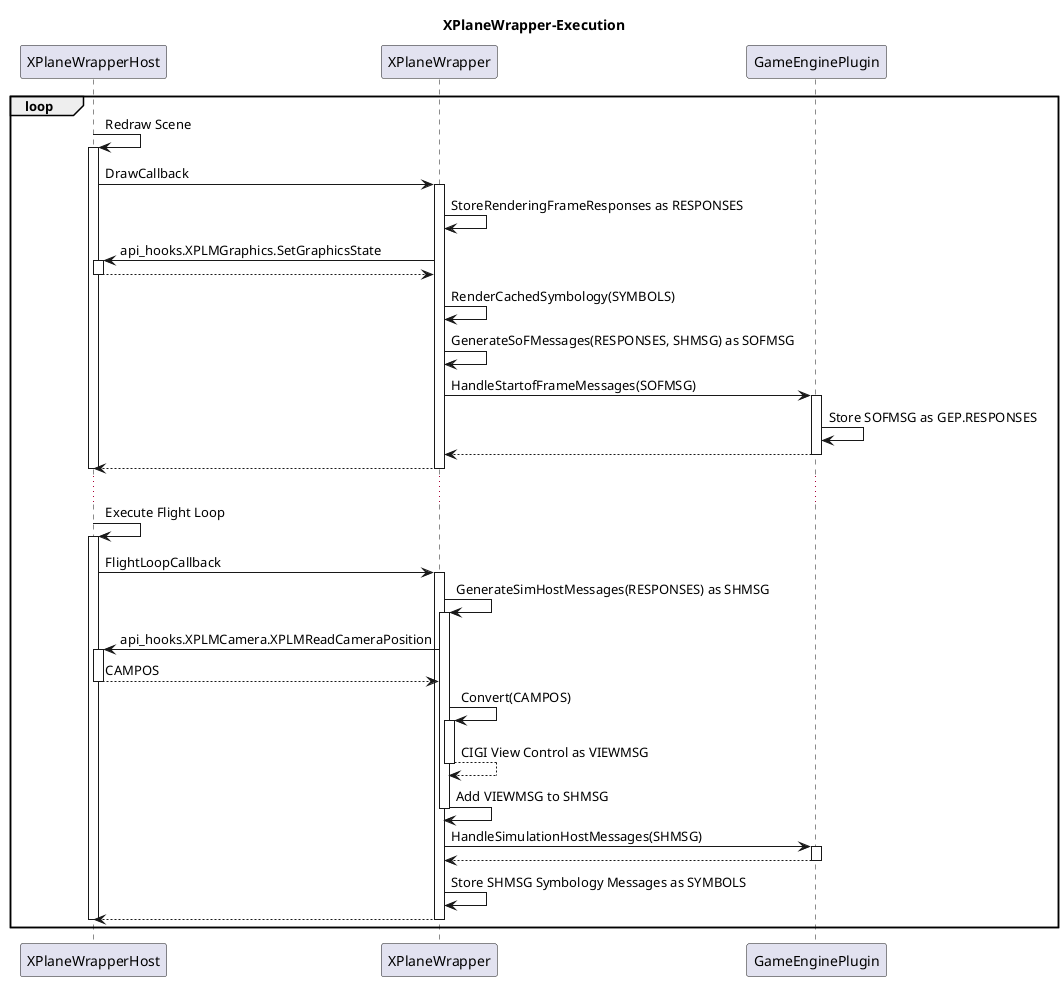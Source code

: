 @startuml

title "XPlaneWrapper-Execution"

participant "XPlaneWrapperHost" as XPWH
participant "XPlaneWrapper" as XPW
participant "GameEnginePlugin" as GEP

loop 
XPWH -> XPWH: Redraw Scene
activate XPWH

XPWH -> XPW: DrawCallback
activate XPW
XPW -> XPW: StoreRenderingFrameResponses as RESPONSES
XPW -> XPWH: api_hooks.XPLMGraphics.SetGraphicsState
activate XPWH
XPWH --> XPW
deactivate XPWH
XPW -> XPW: RenderCachedSymbology(SYMBOLS)
XPW -> XPW: GenerateSoFMessages(RESPONSES, SHMSG) as SOFMSG
XPW -> GEP: HandleStartofFrameMessages(SOFMSG)
activate GEP
GEP -> GEP: Store SOFMSG as GEP.RESPONSES
GEP --> XPW
deactivate GEP
XPW --> XPWH
deactivate XPW
deactivate XPWH

...

XPWH -> XPWH: Execute Flight Loop
activate XPWH

XPWH -> XPW: FlightLoopCallback
activate XPW
XPW -> XPW: GenerateSimHostMessages(RESPONSES) as SHMSG
activate XPW
XPW -> XPWH: api_hooks.XPLMCamera.XPLMReadCameraPosition
activate XPWH
XPWH --> XPW: CAMPOS
deactivate XPWH
XPW -> XPW: Convert(CAMPOS)
activate XPW
XPW --> XPW: CIGI View Control as VIEWMSG
deactivate XPW
XPW -> XPW: Add VIEWMSG to SHMSG
deactivate XPW

XPW -> GEP: HandleSimulationHostMessages(SHMSG)
activate GEP
GEP --> XPW
deactivate GEP
XPW -> XPW: Store SHMSG Symbology Messages as SYMBOLS
XPW --> XPWH
deactivate XPW
deactivate XPWH

end

@enduml